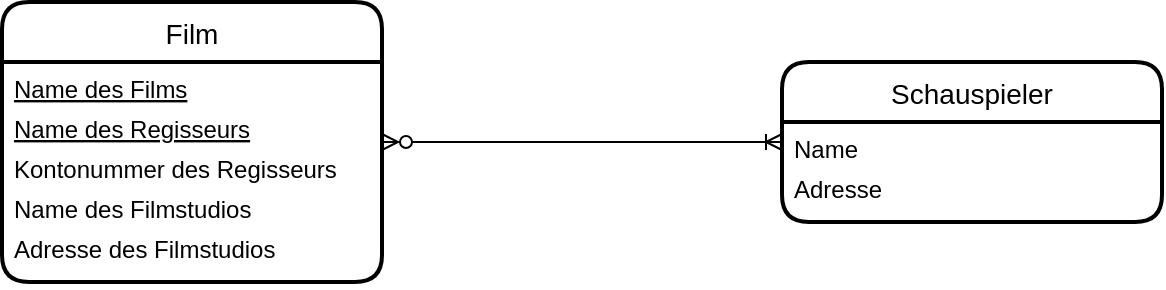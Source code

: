 <mxfile>
    <diagram id="FZ0_X2SChVj_GPE5jbTo" name="Page-1">
        <mxGraphModel dx="1108" dy="768" grid="1" gridSize="10" guides="1" tooltips="1" connect="1" arrows="1" fold="1" page="1" pageScale="1" pageWidth="850" pageHeight="1100" math="0" shadow="0">
            <root>
                <mxCell id="0"/>
                <mxCell id="1" parent="0"/>
                <mxCell id="6" value="" style="edgeStyle=entityRelationEdgeStyle;fontSize=12;html=1;endArrow=ERoneToMany;startArrow=ERzeroToMany;" parent="1" source="7" target="15" edge="1">
                    <mxGeometry width="100" height="100" relative="1" as="geometry">
                        <mxPoint x="310" y="855" as="sourcePoint"/>
                        <mxPoint x="410" y="755" as="targetPoint"/>
                    </mxGeometry>
                </mxCell>
                <mxCell id="7" value="Film" style="swimlane;childLayout=stackLayout;horizontal=1;startSize=30;horizontalStack=0;rounded=1;fontSize=14;fontStyle=0;strokeWidth=2;resizeParent=0;resizeLast=1;shadow=0;dashed=0;align=center;" vertex="1" parent="1">
                    <mxGeometry x="110" y="50" width="190" height="140" as="geometry">
                        <mxRectangle x="110" y="50" width="70" height="30" as="alternateBounds"/>
                    </mxGeometry>
                </mxCell>
                <mxCell id="8" value="Name des Films" style="text;strokeColor=none;fillColor=none;spacingLeft=4;spacingRight=4;overflow=hidden;rotatable=0;points=[[0,0.5],[1,0.5]];portConstraint=eastwest;fontSize=12;fontStyle=4" vertex="1" parent="7">
                    <mxGeometry y="30" width="190" height="20" as="geometry"/>
                </mxCell>
                <mxCell id="9" value="Name des Regisseurs" style="text;strokeColor=none;fillColor=none;spacingLeft=4;spacingRight=4;overflow=hidden;rotatable=0;points=[[0,0.5],[1,0.5]];portConstraint=eastwest;fontSize=12;fontStyle=4" vertex="1" parent="7">
                    <mxGeometry y="50" width="190" height="20" as="geometry"/>
                </mxCell>
                <mxCell id="10" value="Kontonummer des Regisseurs" style="text;strokeColor=none;fillColor=none;spacingLeft=4;spacingRight=4;overflow=hidden;rotatable=0;points=[[0,0.5],[1,0.5]];portConstraint=eastwest;fontSize=12;" vertex="1" parent="7">
                    <mxGeometry y="70" width="190" height="20" as="geometry"/>
                </mxCell>
                <mxCell id="13" value="Name des Filmstudios" style="text;strokeColor=none;fillColor=none;spacingLeft=4;spacingRight=4;overflow=hidden;rotatable=0;points=[[0,0.5],[1,0.5]];portConstraint=eastwest;fontSize=12;" vertex="1" parent="7">
                    <mxGeometry y="90" width="190" height="20" as="geometry"/>
                </mxCell>
                <mxCell id="14" value="Adresse des Filmstudios" style="text;strokeColor=none;fillColor=none;spacingLeft=4;spacingRight=4;overflow=hidden;rotatable=0;points=[[0,0.5],[1,0.5]];portConstraint=eastwest;fontSize=12;" vertex="1" parent="7">
                    <mxGeometry y="110" width="190" height="30" as="geometry"/>
                </mxCell>
                <mxCell id="15" value="Schauspieler" style="swimlane;childLayout=stackLayout;horizontal=1;startSize=30;horizontalStack=0;rounded=1;fontSize=14;fontStyle=0;strokeWidth=2;resizeParent=0;resizeLast=1;shadow=0;dashed=0;align=center;" vertex="1" parent="1">
                    <mxGeometry x="500" y="80" width="190" height="80" as="geometry">
                        <mxRectangle x="110" y="50" width="70" height="30" as="alternateBounds"/>
                    </mxGeometry>
                </mxCell>
                <mxCell id="19" value="Name" style="text;strokeColor=none;fillColor=none;spacingLeft=4;spacingRight=4;overflow=hidden;rotatable=0;points=[[0,0.5],[1,0.5]];portConstraint=eastwest;fontSize=12;" vertex="1" parent="15">
                    <mxGeometry y="30" width="190" height="20" as="geometry"/>
                </mxCell>
                <mxCell id="20" value="Adresse" style="text;strokeColor=none;fillColor=none;spacingLeft=4;spacingRight=4;overflow=hidden;rotatable=0;points=[[0,0.5],[1,0.5]];portConstraint=eastwest;fontSize=12;" vertex="1" parent="15">
                    <mxGeometry y="50" width="190" height="30" as="geometry"/>
                </mxCell>
            </root>
        </mxGraphModel>
    </diagram>
</mxfile>
